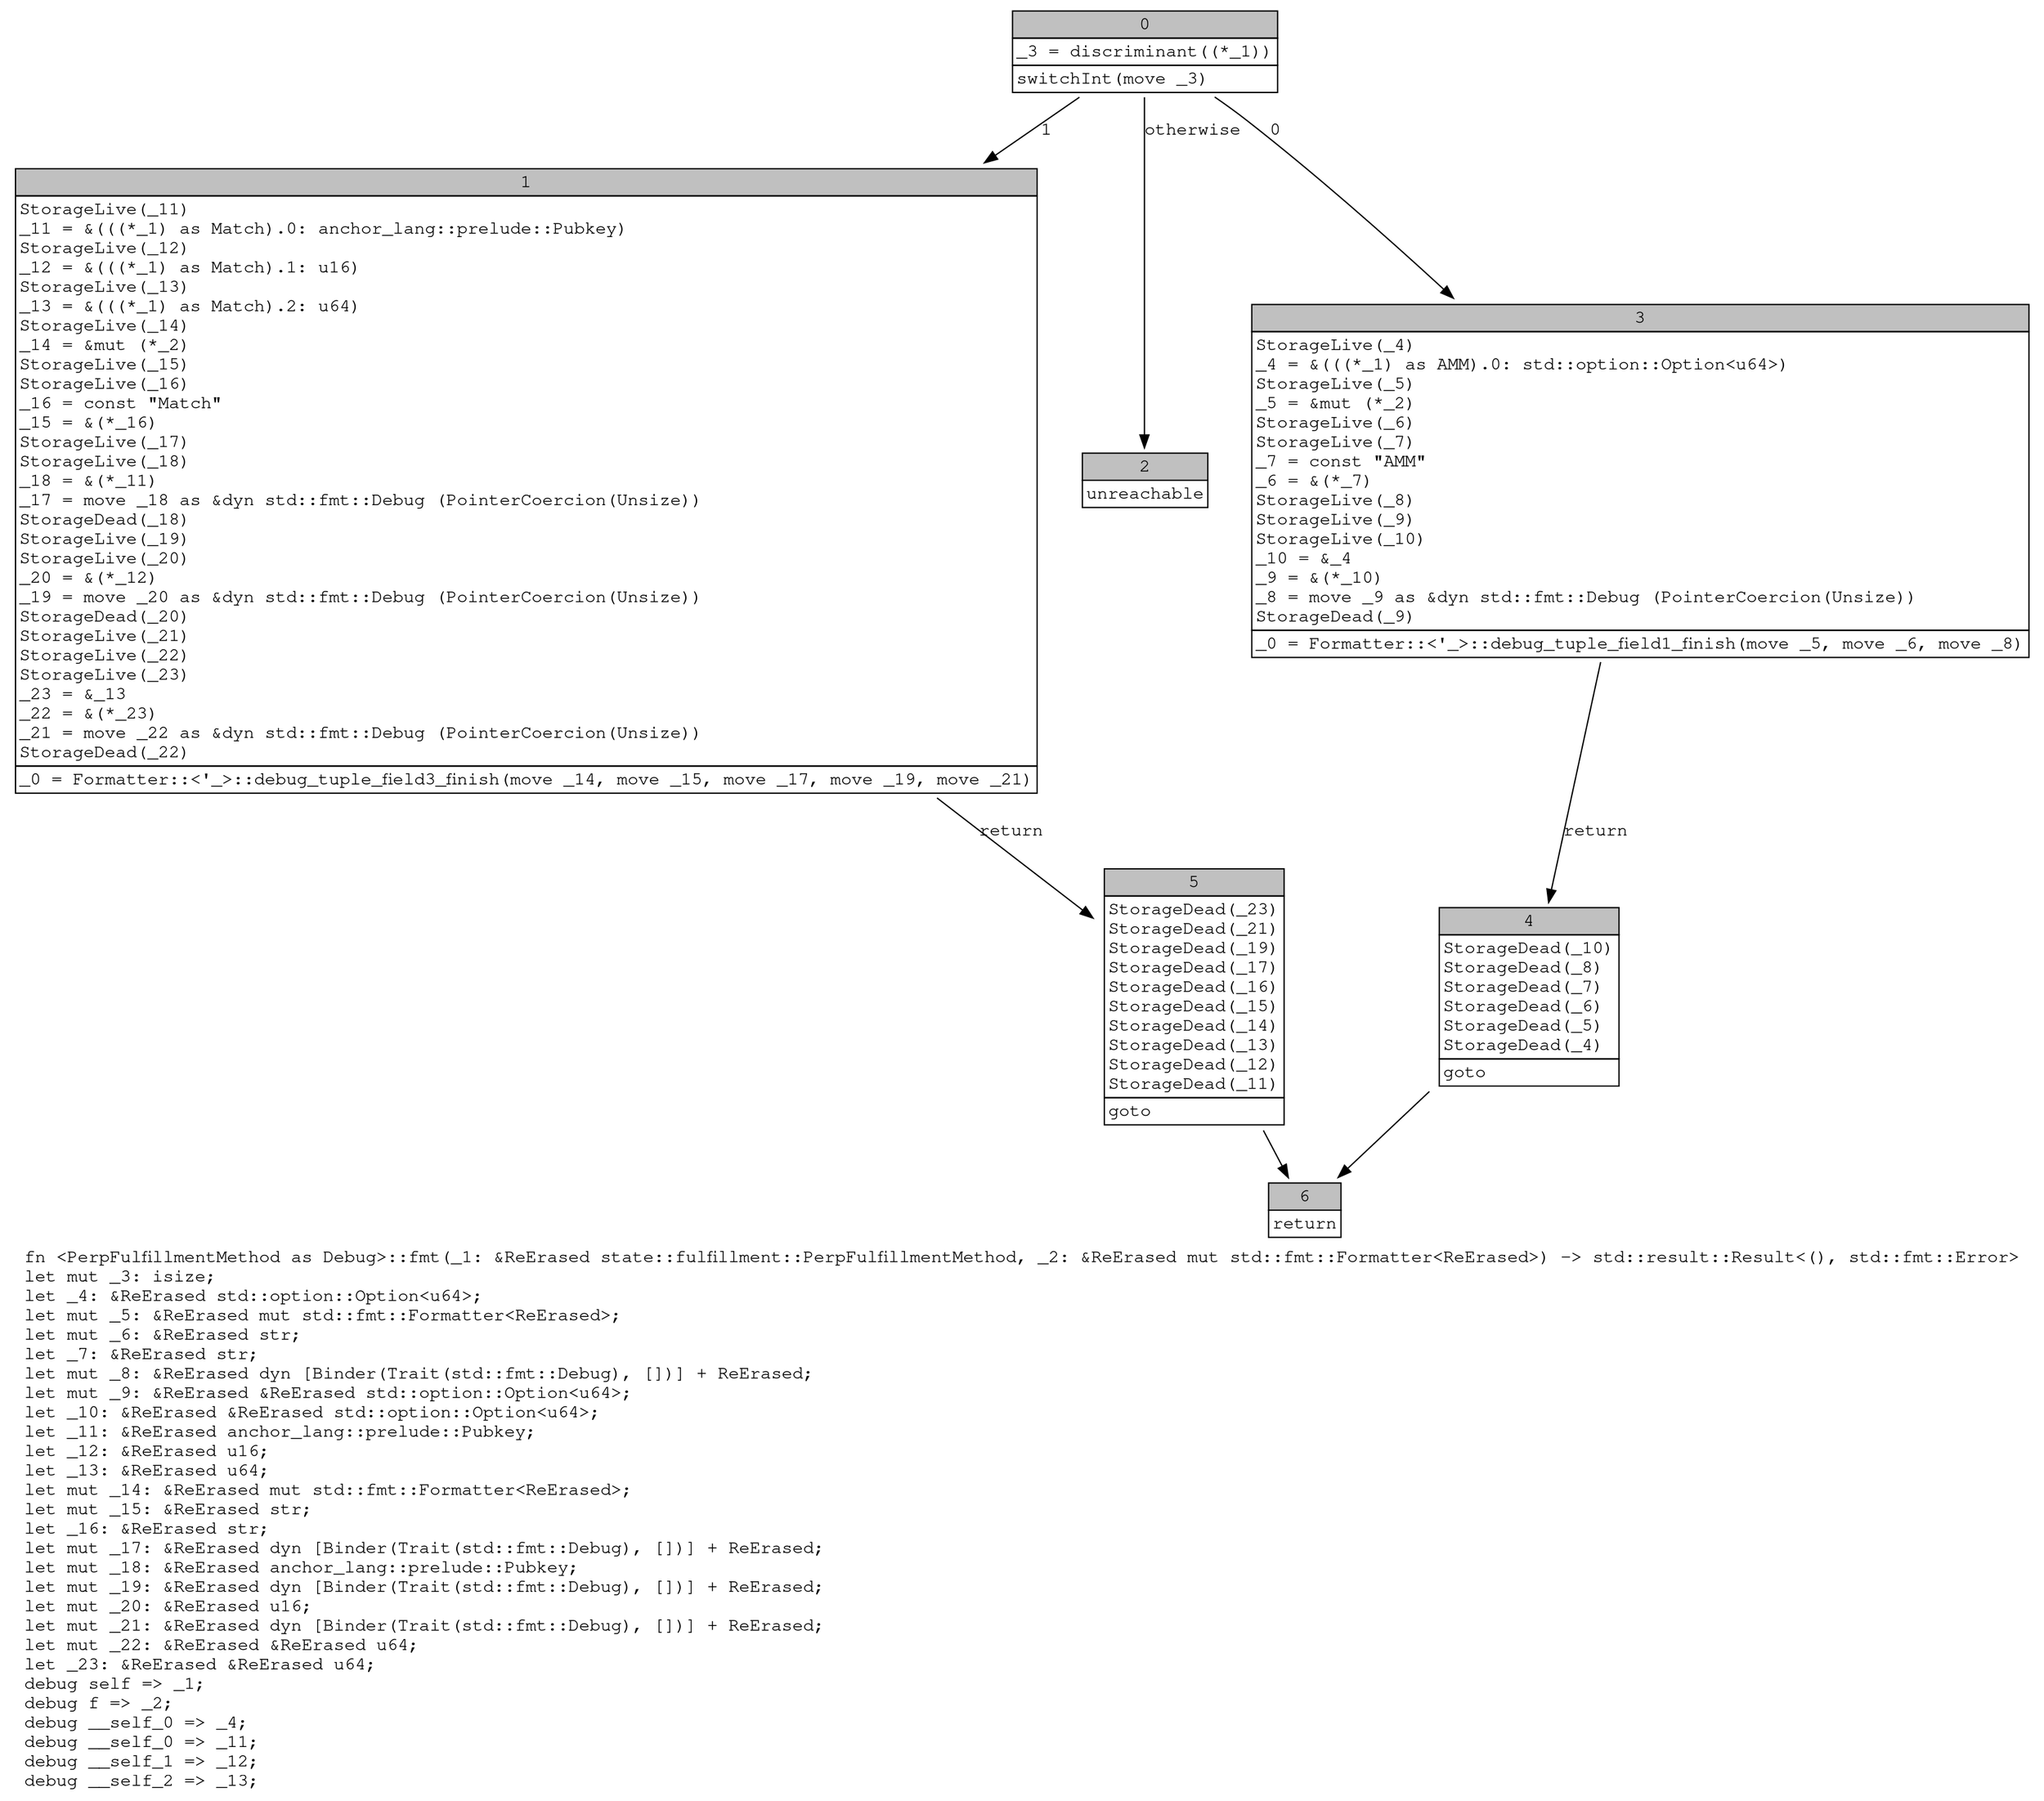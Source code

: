 digraph Mir_0_16178 {
    graph [fontname="Courier, monospace"];
    node [fontname="Courier, monospace"];
    edge [fontname="Courier, monospace"];
    label=<fn &lt;PerpFulfillmentMethod as Debug&gt;::fmt(_1: &amp;ReErased state::fulfillment::PerpFulfillmentMethod, _2: &amp;ReErased mut std::fmt::Formatter&lt;ReErased&gt;) -&gt; std::result::Result&lt;(), std::fmt::Error&gt;<br align="left"/>let mut _3: isize;<br align="left"/>let _4: &amp;ReErased std::option::Option&lt;u64&gt;;<br align="left"/>let mut _5: &amp;ReErased mut std::fmt::Formatter&lt;ReErased&gt;;<br align="left"/>let mut _6: &amp;ReErased str;<br align="left"/>let _7: &amp;ReErased str;<br align="left"/>let mut _8: &amp;ReErased dyn [Binder(Trait(std::fmt::Debug), [])] + ReErased;<br align="left"/>let mut _9: &amp;ReErased &amp;ReErased std::option::Option&lt;u64&gt;;<br align="left"/>let _10: &amp;ReErased &amp;ReErased std::option::Option&lt;u64&gt;;<br align="left"/>let _11: &amp;ReErased anchor_lang::prelude::Pubkey;<br align="left"/>let _12: &amp;ReErased u16;<br align="left"/>let _13: &amp;ReErased u64;<br align="left"/>let mut _14: &amp;ReErased mut std::fmt::Formatter&lt;ReErased&gt;;<br align="left"/>let mut _15: &amp;ReErased str;<br align="left"/>let _16: &amp;ReErased str;<br align="left"/>let mut _17: &amp;ReErased dyn [Binder(Trait(std::fmt::Debug), [])] + ReErased;<br align="left"/>let mut _18: &amp;ReErased anchor_lang::prelude::Pubkey;<br align="left"/>let mut _19: &amp;ReErased dyn [Binder(Trait(std::fmt::Debug), [])] + ReErased;<br align="left"/>let mut _20: &amp;ReErased u16;<br align="left"/>let mut _21: &amp;ReErased dyn [Binder(Trait(std::fmt::Debug), [])] + ReErased;<br align="left"/>let mut _22: &amp;ReErased &amp;ReErased u64;<br align="left"/>let _23: &amp;ReErased &amp;ReErased u64;<br align="left"/>debug self =&gt; _1;<br align="left"/>debug f =&gt; _2;<br align="left"/>debug __self_0 =&gt; _4;<br align="left"/>debug __self_0 =&gt; _11;<br align="left"/>debug __self_1 =&gt; _12;<br align="left"/>debug __self_2 =&gt; _13;<br align="left"/>>;
    bb0__0_16178 [shape="none", label=<<table border="0" cellborder="1" cellspacing="0"><tr><td bgcolor="gray" align="center" colspan="1">0</td></tr><tr><td align="left" balign="left">_3 = discriminant((*_1))<br/></td></tr><tr><td align="left">switchInt(move _3)</td></tr></table>>];
    bb1__0_16178 [shape="none", label=<<table border="0" cellborder="1" cellspacing="0"><tr><td bgcolor="gray" align="center" colspan="1">1</td></tr><tr><td align="left" balign="left">StorageLive(_11)<br/>_11 = &amp;(((*_1) as Match).0: anchor_lang::prelude::Pubkey)<br/>StorageLive(_12)<br/>_12 = &amp;(((*_1) as Match).1: u16)<br/>StorageLive(_13)<br/>_13 = &amp;(((*_1) as Match).2: u64)<br/>StorageLive(_14)<br/>_14 = &amp;mut (*_2)<br/>StorageLive(_15)<br/>StorageLive(_16)<br/>_16 = const &quot;Match&quot;<br/>_15 = &amp;(*_16)<br/>StorageLive(_17)<br/>StorageLive(_18)<br/>_18 = &amp;(*_11)<br/>_17 = move _18 as &amp;dyn std::fmt::Debug (PointerCoercion(Unsize))<br/>StorageDead(_18)<br/>StorageLive(_19)<br/>StorageLive(_20)<br/>_20 = &amp;(*_12)<br/>_19 = move _20 as &amp;dyn std::fmt::Debug (PointerCoercion(Unsize))<br/>StorageDead(_20)<br/>StorageLive(_21)<br/>StorageLive(_22)<br/>StorageLive(_23)<br/>_23 = &amp;_13<br/>_22 = &amp;(*_23)<br/>_21 = move _22 as &amp;dyn std::fmt::Debug (PointerCoercion(Unsize))<br/>StorageDead(_22)<br/></td></tr><tr><td align="left">_0 = Formatter::&lt;'_&gt;::debug_tuple_field3_finish(move _14, move _15, move _17, move _19, move _21)</td></tr></table>>];
    bb2__0_16178 [shape="none", label=<<table border="0" cellborder="1" cellspacing="0"><tr><td bgcolor="gray" align="center" colspan="1">2</td></tr><tr><td align="left">unreachable</td></tr></table>>];
    bb3__0_16178 [shape="none", label=<<table border="0" cellborder="1" cellspacing="0"><tr><td bgcolor="gray" align="center" colspan="1">3</td></tr><tr><td align="left" balign="left">StorageLive(_4)<br/>_4 = &amp;(((*_1) as AMM).0: std::option::Option&lt;u64&gt;)<br/>StorageLive(_5)<br/>_5 = &amp;mut (*_2)<br/>StorageLive(_6)<br/>StorageLive(_7)<br/>_7 = const &quot;AMM&quot;<br/>_6 = &amp;(*_7)<br/>StorageLive(_8)<br/>StorageLive(_9)<br/>StorageLive(_10)<br/>_10 = &amp;_4<br/>_9 = &amp;(*_10)<br/>_8 = move _9 as &amp;dyn std::fmt::Debug (PointerCoercion(Unsize))<br/>StorageDead(_9)<br/></td></tr><tr><td align="left">_0 = Formatter::&lt;'_&gt;::debug_tuple_field1_finish(move _5, move _6, move _8)</td></tr></table>>];
    bb4__0_16178 [shape="none", label=<<table border="0" cellborder="1" cellspacing="0"><tr><td bgcolor="gray" align="center" colspan="1">4</td></tr><tr><td align="left" balign="left">StorageDead(_10)<br/>StorageDead(_8)<br/>StorageDead(_7)<br/>StorageDead(_6)<br/>StorageDead(_5)<br/>StorageDead(_4)<br/></td></tr><tr><td align="left">goto</td></tr></table>>];
    bb5__0_16178 [shape="none", label=<<table border="0" cellborder="1" cellspacing="0"><tr><td bgcolor="gray" align="center" colspan="1">5</td></tr><tr><td align="left" balign="left">StorageDead(_23)<br/>StorageDead(_21)<br/>StorageDead(_19)<br/>StorageDead(_17)<br/>StorageDead(_16)<br/>StorageDead(_15)<br/>StorageDead(_14)<br/>StorageDead(_13)<br/>StorageDead(_12)<br/>StorageDead(_11)<br/></td></tr><tr><td align="left">goto</td></tr></table>>];
    bb6__0_16178 [shape="none", label=<<table border="0" cellborder="1" cellspacing="0"><tr><td bgcolor="gray" align="center" colspan="1">6</td></tr><tr><td align="left">return</td></tr></table>>];
    bb0__0_16178 -> bb3__0_16178 [label="0"];
    bb0__0_16178 -> bb1__0_16178 [label="1"];
    bb0__0_16178 -> bb2__0_16178 [label="otherwise"];
    bb1__0_16178 -> bb5__0_16178 [label="return"];
    bb3__0_16178 -> bb4__0_16178 [label="return"];
    bb4__0_16178 -> bb6__0_16178 [label=""];
    bb5__0_16178 -> bb6__0_16178 [label=""];
}
